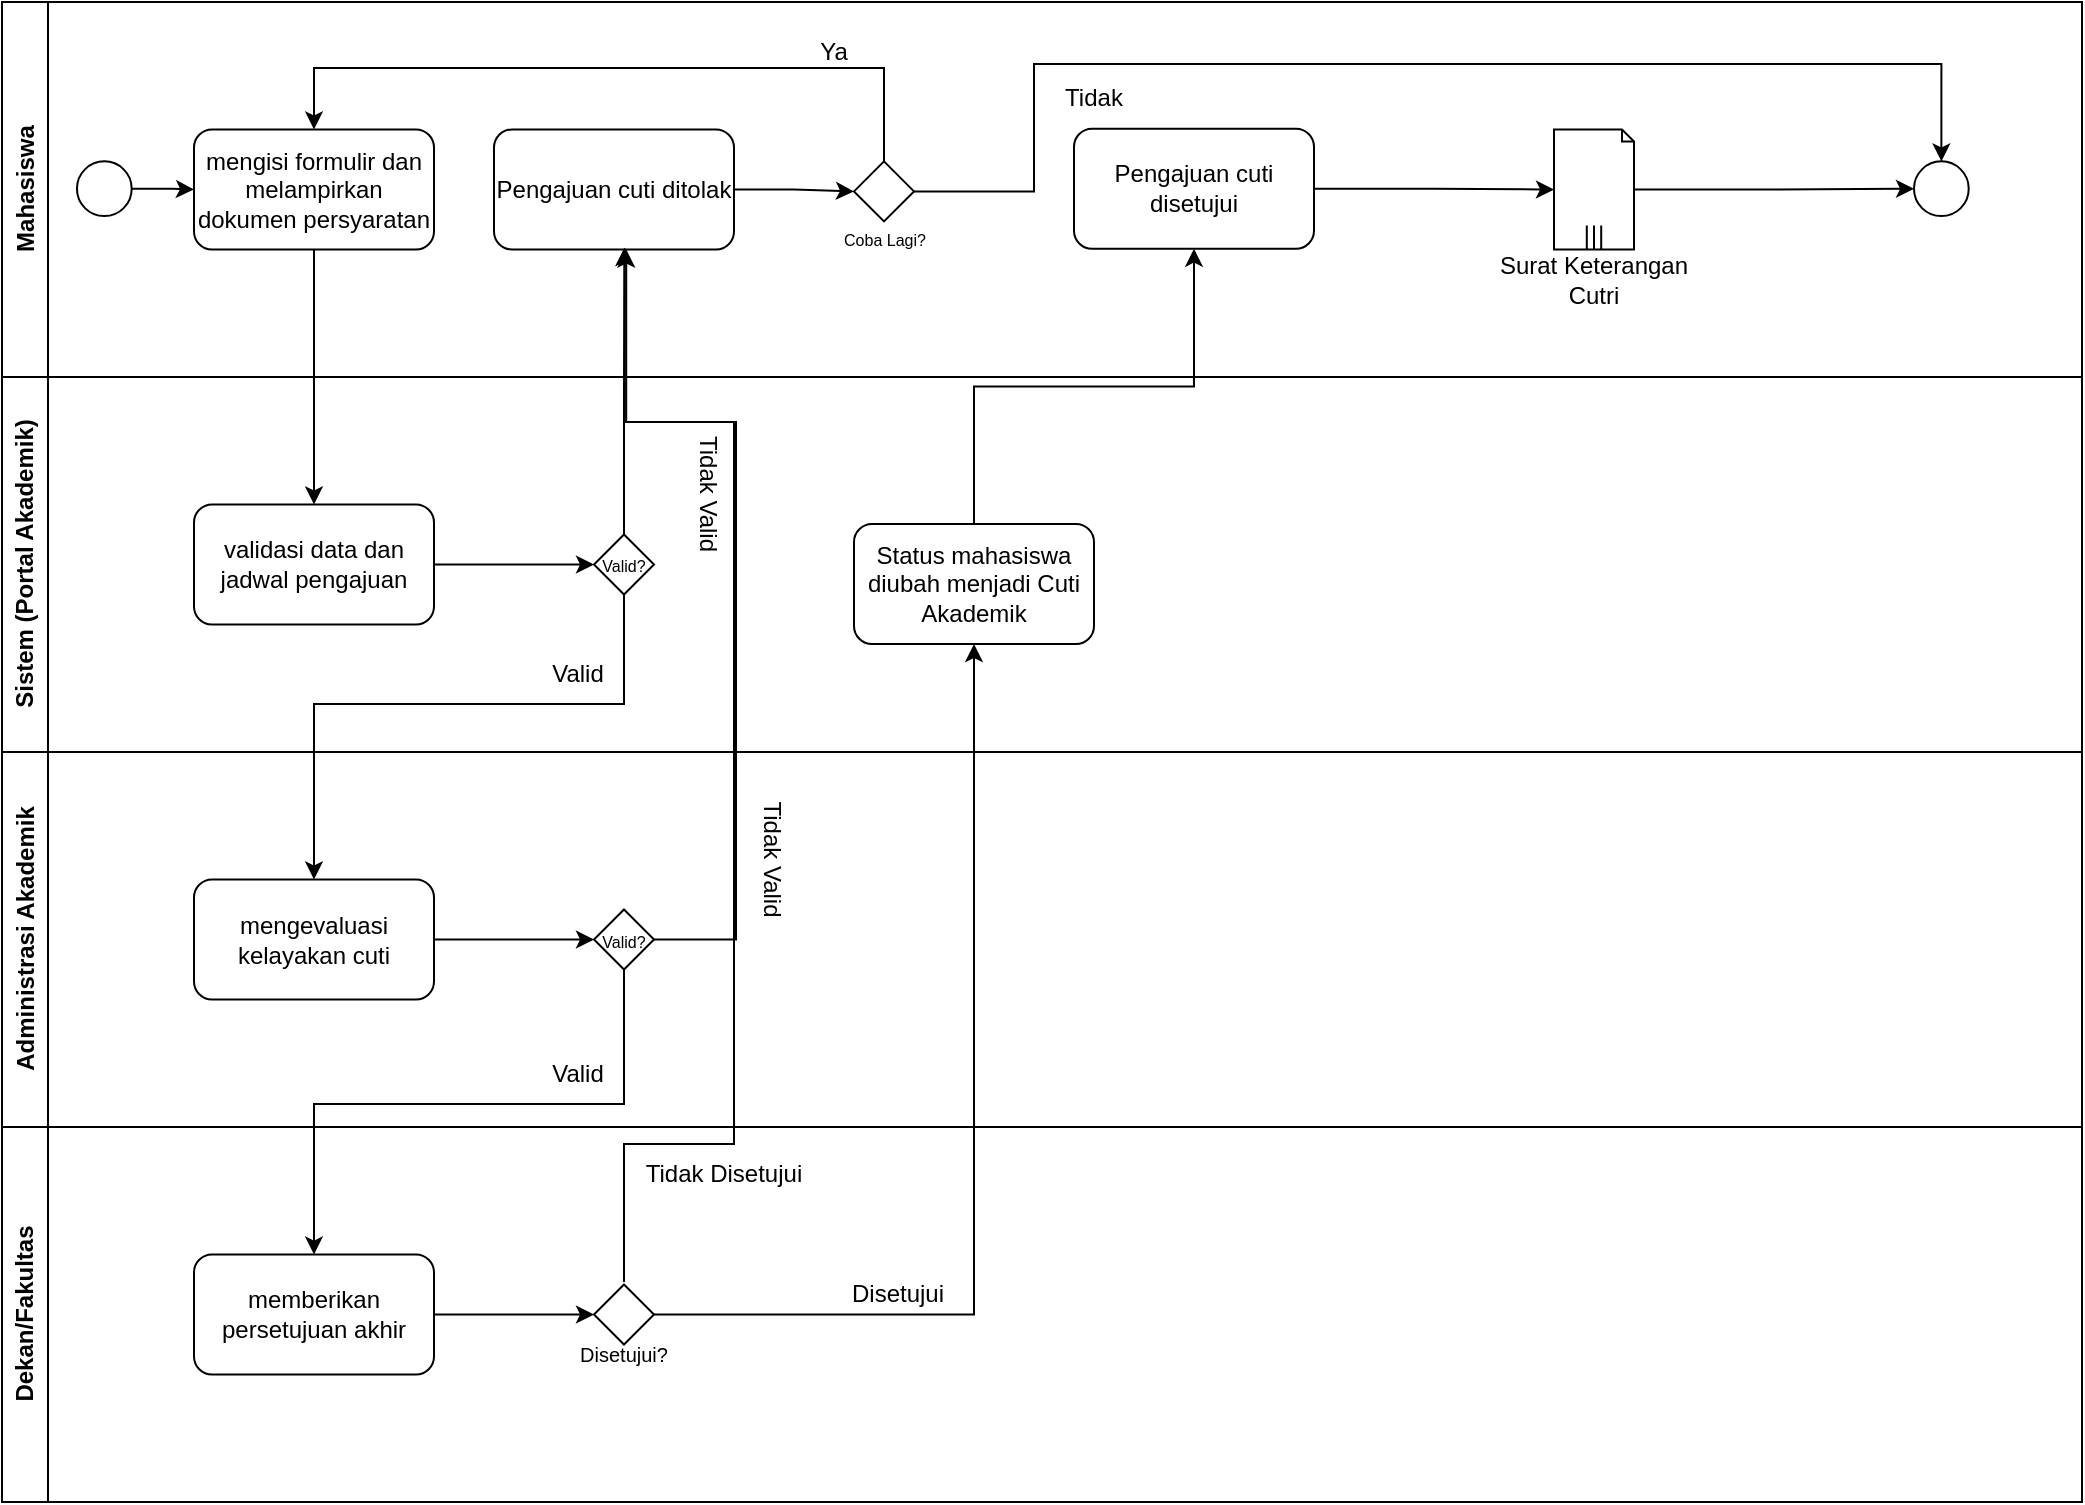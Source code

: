 <mxfile version="25.0.3">
  <diagram name="Page-1" id="BjApkS79TwbXNeSLSTTN">
    <mxGraphModel dx="1283" dy="526" grid="1" gridSize="10" guides="1" tooltips="1" connect="1" arrows="1" fold="1" page="1" pageScale="1" pageWidth="1169" pageHeight="827" math="0" shadow="0">
      <root>
        <mxCell id="0" />
        <mxCell id="1" parent="0" />
        <mxCell id="v-0i3Sbv1FWppjtMG9sE-29" value="" style="group" parent="1" vertex="1" connectable="0">
          <mxGeometry x="64" y="10" width="1040" height="750" as="geometry" />
        </mxCell>
        <mxCell id="v-0i3Sbv1FWppjtMG9sE-2" value="Sistem (Portal Akademik)" style="swimlane;horizontal=0;whiteSpace=wrap;html=1;" parent="v-0i3Sbv1FWppjtMG9sE-29" vertex="1">
          <mxGeometry y="187.5" width="1040" height="187.5" as="geometry" />
        </mxCell>
        <mxCell id="5QpChB2qaHGC12MOCWOk-18" value="" style="edgeStyle=orthogonalEdgeStyle;rounded=0;orthogonalLoop=1;jettySize=auto;html=1;exitX=1;exitY=0.5;exitDx=0;exitDy=0;entryX=0;entryY=0.5;entryDx=0;entryDy=0;" parent="v-0i3Sbv1FWppjtMG9sE-2" source="TfXreTcqLr2SSL9LbqMF-8" target="TfXreTcqLr2SSL9LbqMF-10" edge="1">
          <mxGeometry relative="1" as="geometry">
            <mxPoint x="216" y="93.75" as="sourcePoint" />
            <mxPoint x="286" y="93.75" as="targetPoint" />
          </mxGeometry>
        </mxCell>
        <mxCell id="5QpChB2qaHGC12MOCWOk-22" value="Tidak Valid" style="text;html=1;align=center;verticalAlign=middle;whiteSpace=wrap;rounded=0;rotation=90;" parent="v-0i3Sbv1FWppjtMG9sE-2" vertex="1">
          <mxGeometry x="316" y="43.5" width="74" height="30" as="geometry" />
        </mxCell>
        <mxCell id="5QpChB2qaHGC12MOCWOk-25" value="Valid" style="text;html=1;align=center;verticalAlign=middle;whiteSpace=wrap;rounded=0;rotation=0;" parent="v-0i3Sbv1FWppjtMG9sE-2" vertex="1">
          <mxGeometry x="266" y="133.75" width="44" height="30" as="geometry" />
        </mxCell>
        <mxCell id="TfXreTcqLr2SSL9LbqMF-8" value="validasi data dan jadwal pengajuan" style="rounded=1;whiteSpace=wrap;html=1;" parent="v-0i3Sbv1FWppjtMG9sE-2" vertex="1">
          <mxGeometry x="96" y="63.75" width="120" height="60" as="geometry" />
        </mxCell>
        <mxCell id="TfXreTcqLr2SSL9LbqMF-10" value="" style="rhombus;whiteSpace=wrap;html=1;" parent="v-0i3Sbv1FWppjtMG9sE-2" vertex="1">
          <mxGeometry x="296" y="78.75" width="30" height="30" as="geometry" />
        </mxCell>
        <mxCell id="TfXreTcqLr2SSL9LbqMF-14" value="Status mahasiswa diubah menjadi Cuti Akademik" style="rounded=1;whiteSpace=wrap;html=1;" parent="v-0i3Sbv1FWppjtMG9sE-2" vertex="1">
          <mxGeometry x="426" y="73.5" width="120" height="60" as="geometry" />
        </mxCell>
        <mxCell id="TfXreTcqLr2SSL9LbqMF-19" value="&lt;font style=&quot;font-size: 8px;&quot;&gt;Valid?&lt;/font&gt;" style="text;html=1;align=center;verticalAlign=middle;whiteSpace=wrap;rounded=0;rotation=0;" parent="v-0i3Sbv1FWppjtMG9sE-2" vertex="1">
          <mxGeometry x="289" y="78.75" width="44" height="30" as="geometry" />
        </mxCell>
        <mxCell id="v-0i3Sbv1FWppjtMG9sE-3" value="Mahasiswa" style="swimlane;horizontal=0;whiteSpace=wrap;html=1;" parent="v-0i3Sbv1FWppjtMG9sE-29" vertex="1">
          <mxGeometry width="1040" height="187.5" as="geometry" />
        </mxCell>
        <mxCell id="5QpChB2qaHGC12MOCWOk-14" style="edgeStyle=orthogonalEdgeStyle;rounded=0;orthogonalLoop=1;jettySize=auto;html=1;entryX=0;entryY=0.5;entryDx=0;entryDy=0;" parent="v-0i3Sbv1FWppjtMG9sE-3" source="v-0i3Sbv1FWppjtMG9sE-5" target="TfXreTcqLr2SSL9LbqMF-1" edge="1">
          <mxGeometry relative="1" as="geometry">
            <mxPoint x="96" y="93.4" as="targetPoint" />
          </mxGeometry>
        </mxCell>
        <mxCell id="v-0i3Sbv1FWppjtMG9sE-5" value="" style="ellipse;whiteSpace=wrap;html=1;aspect=fixed;" parent="v-0i3Sbv1FWppjtMG9sE-3" vertex="1">
          <mxGeometry x="37.477" y="79.687" width="27.368" height="27.368" as="geometry" />
        </mxCell>
        <mxCell id="v-0i3Sbv1FWppjtMG9sE-41" value="" style="ellipse;whiteSpace=wrap;html=1;aspect=fixed;" parent="v-0i3Sbv1FWppjtMG9sE-3" vertex="1">
          <mxGeometry x="955.997" y="79.687" width="27.368" height="27.368" as="geometry" />
        </mxCell>
        <mxCell id="5QpChB2qaHGC12MOCWOk-38" value="" style="edgeStyle=orthogonalEdgeStyle;rounded=0;orthogonalLoop=1;jettySize=auto;html=1;entryX=0;entryY=0.5;entryDx=0;entryDy=0;" parent="v-0i3Sbv1FWppjtMG9sE-3" source="TfXreTcqLr2SSL9LbqMF-2" target="TfXreTcqLr2SSL9LbqMF-5" edge="1">
          <mxGeometry relative="1" as="geometry">
            <mxPoint x="371" y="93.4" as="sourcePoint" />
            <mxPoint x="426" y="94" as="targetPoint" />
          </mxGeometry>
        </mxCell>
        <mxCell id="5QpChB2qaHGC12MOCWOk-40" style="edgeStyle=orthogonalEdgeStyle;rounded=0;orthogonalLoop=1;jettySize=auto;html=1;entryX=0.5;entryY=0;entryDx=0;entryDy=0;exitX=1;exitY=0.5;exitDx=0;exitDy=0;" parent="v-0i3Sbv1FWppjtMG9sE-3" source="TfXreTcqLr2SSL9LbqMF-5" target="v-0i3Sbv1FWppjtMG9sE-41" edge="1">
          <mxGeometry relative="1" as="geometry">
            <Array as="points">
              <mxPoint x="516" y="95" />
              <mxPoint x="516" y="31" />
              <mxPoint x="970" y="31" />
            </Array>
            <mxPoint x="465.962" y="93.788" as="sourcePoint" />
          </mxGeometry>
        </mxCell>
        <mxCell id="5QpChB2qaHGC12MOCWOk-39" style="edgeStyle=orthogonalEdgeStyle;rounded=0;orthogonalLoop=1;jettySize=auto;html=1;entryX=0.5;entryY=0;entryDx=0;entryDy=0;exitX=0.5;exitY=0;exitDx=0;exitDy=0;" parent="v-0i3Sbv1FWppjtMG9sE-3" source="TfXreTcqLr2SSL9LbqMF-5" target="TfXreTcqLr2SSL9LbqMF-1" edge="1">
          <mxGeometry relative="1" as="geometry">
            <Array as="points">
              <mxPoint x="441" y="33" />
              <mxPoint x="156" y="33" />
            </Array>
            <mxPoint x="441.03" y="68.78" as="sourcePoint" />
            <mxPoint x="156" y="53.37" as="targetPoint" />
          </mxGeometry>
        </mxCell>
        <mxCell id="5QpChB2qaHGC12MOCWOk-57" style="edgeStyle=orthogonalEdgeStyle;rounded=0;orthogonalLoop=1;jettySize=auto;html=1;entryX=0;entryY=0.5;entryDx=0;entryDy=0;" parent="v-0i3Sbv1FWppjtMG9sE-3" source="5QpChB2qaHGC12MOCWOk-55" target="v-0i3Sbv1FWppjtMG9sE-41" edge="1">
          <mxGeometry relative="1" as="geometry" />
        </mxCell>
        <mxCell id="5QpChB2qaHGC12MOCWOk-55" value="" style="shape=mxgraph.bpmn.data;labelPosition=center;verticalLabelPosition=bottom;align=center;verticalAlign=top;size=6;html=1;bpmnTransferType=none;isCollection=1;" parent="v-0i3Sbv1FWppjtMG9sE-3" vertex="1">
          <mxGeometry x="776" y="63.75" width="40" height="60" as="geometry" />
        </mxCell>
        <mxCell id="5QpChB2qaHGC12MOCWOk-58" value="Surat Keterangan Cutri" style="text;html=1;align=center;verticalAlign=middle;whiteSpace=wrap;rounded=0;" parent="v-0i3Sbv1FWppjtMG9sE-3" vertex="1">
          <mxGeometry x="734" y="123.75" width="124" height="30" as="geometry" />
        </mxCell>
        <mxCell id="TfXreTcqLr2SSL9LbqMF-1" value="mengisi formulir dan melampirkan dokumen persyaratan" style="rounded=1;whiteSpace=wrap;html=1;" parent="v-0i3Sbv1FWppjtMG9sE-3" vertex="1">
          <mxGeometry x="96" y="63.75" width="120" height="60" as="geometry" />
        </mxCell>
        <mxCell id="TfXreTcqLr2SSL9LbqMF-2" value="Pengajuan cuti ditolak" style="rounded=1;whiteSpace=wrap;html=1;" parent="v-0i3Sbv1FWppjtMG9sE-3" vertex="1">
          <mxGeometry x="246" y="63.75" width="120" height="60" as="geometry" />
        </mxCell>
        <mxCell id="TfXreTcqLr2SSL9LbqMF-5" value="" style="rhombus;whiteSpace=wrap;html=1;" parent="v-0i3Sbv1FWppjtMG9sE-3" vertex="1">
          <mxGeometry x="426" y="79.69" width="30" height="30" as="geometry" />
        </mxCell>
        <mxCell id="TfXreTcqLr2SSL9LbqMF-6" value="Pengajuan cuti disetujui" style="rounded=1;whiteSpace=wrap;html=1;" parent="v-0i3Sbv1FWppjtMG9sE-3" vertex="1">
          <mxGeometry x="536" y="63.37" width="120" height="60" as="geometry" />
        </mxCell>
        <mxCell id="TfXreTcqLr2SSL9LbqMF-7" style="edgeStyle=orthogonalEdgeStyle;rounded=0;orthogonalLoop=1;jettySize=auto;html=1;entryX=0;entryY=0.5;entryDx=0;entryDy=0;entryPerimeter=0;" parent="v-0i3Sbv1FWppjtMG9sE-3" source="TfXreTcqLr2SSL9LbqMF-6" target="5QpChB2qaHGC12MOCWOk-55" edge="1">
          <mxGeometry relative="1" as="geometry" />
        </mxCell>
        <mxCell id="TfXreTcqLr2SSL9LbqMF-16" value="&lt;font style=&quot;font-size: 8px;&quot;&gt;Coba Lagi?&lt;/font&gt;" style="text;html=1;align=center;verticalAlign=middle;whiteSpace=wrap;rounded=0;" parent="v-0i3Sbv1FWppjtMG9sE-3" vertex="1">
          <mxGeometry x="401.5" y="109.69" width="79" height="17.06" as="geometry" />
        </mxCell>
        <mxCell id="7OEEQV7NuDaQ2OSt72wN-1" value="Ya" style="text;html=1;align=center;verticalAlign=middle;whiteSpace=wrap;rounded=0;" vertex="1" parent="v-0i3Sbv1FWppjtMG9sE-3">
          <mxGeometry x="386" y="10" width="60" height="30" as="geometry" />
        </mxCell>
        <mxCell id="7OEEQV7NuDaQ2OSt72wN-2" value="Tidak" style="text;html=1;align=center;verticalAlign=middle;whiteSpace=wrap;rounded=0;" vertex="1" parent="v-0i3Sbv1FWppjtMG9sE-3">
          <mxGeometry x="516" y="33.37" width="60" height="30" as="geometry" />
        </mxCell>
        <mxCell id="v-0i3Sbv1FWppjtMG9sE-4" value="Administrasi Akademik" style="swimlane;horizontal=0;whiteSpace=wrap;html=1;startSize=23;" parent="v-0i3Sbv1FWppjtMG9sE-29" vertex="1">
          <mxGeometry y="375.0" width="1040" height="187.5" as="geometry" />
        </mxCell>
        <mxCell id="5QpChB2qaHGC12MOCWOk-27" style="edgeStyle=orthogonalEdgeStyle;rounded=0;orthogonalLoop=1;jettySize=auto;html=1;exitX=1;exitY=0.5;exitDx=0;exitDy=0;entryX=0;entryY=0.5;entryDx=0;entryDy=0;" parent="v-0i3Sbv1FWppjtMG9sE-4" source="TfXreTcqLr2SSL9LbqMF-9" target="TfXreTcqLr2SSL9LbqMF-11" edge="1">
          <mxGeometry relative="1" as="geometry">
            <mxPoint x="216" y="93.75" as="sourcePoint" />
            <mxPoint x="286" y="93.75" as="targetPoint" />
          </mxGeometry>
        </mxCell>
        <mxCell id="5QpChB2qaHGC12MOCWOk-33" value="Tidak Valid" style="text;html=1;align=center;verticalAlign=middle;whiteSpace=wrap;rounded=0;rotation=90;" parent="v-0i3Sbv1FWppjtMG9sE-4" vertex="1">
          <mxGeometry x="348" y="38.75" width="74" height="30" as="geometry" />
        </mxCell>
        <mxCell id="5QpChB2qaHGC12MOCWOk-44" value="Valid" style="text;html=1;align=center;verticalAlign=middle;whiteSpace=wrap;rounded=0;rotation=0;" parent="v-0i3Sbv1FWppjtMG9sE-4" vertex="1">
          <mxGeometry x="266" y="146.0" width="44" height="30" as="geometry" />
        </mxCell>
        <mxCell id="TfXreTcqLr2SSL9LbqMF-9" value="mengevaluasi kelayakan cuti" style="rounded=1;whiteSpace=wrap;html=1;" parent="v-0i3Sbv1FWppjtMG9sE-4" vertex="1">
          <mxGeometry x="96" y="63.75" width="120" height="60" as="geometry" />
        </mxCell>
        <mxCell id="TfXreTcqLr2SSL9LbqMF-11" value="" style="rhombus;whiteSpace=wrap;html=1;" parent="v-0i3Sbv1FWppjtMG9sE-4" vertex="1">
          <mxGeometry x="296" y="78.75" width="30" height="30" as="geometry" />
        </mxCell>
        <mxCell id="TfXreTcqLr2SSL9LbqMF-21" value="&lt;font style=&quot;font-size: 8px;&quot;&gt;Valid?&lt;/font&gt;" style="text;html=1;align=center;verticalAlign=middle;whiteSpace=wrap;rounded=0;rotation=0;" parent="v-0i3Sbv1FWppjtMG9sE-4" vertex="1">
          <mxGeometry x="289" y="78.75" width="44" height="30" as="geometry" />
        </mxCell>
        <mxCell id="v-0i3Sbv1FWppjtMG9sE-27" value="&lt;div&gt;Dekan/Fakultas&lt;/div&gt;" style="swimlane;horizontal=0;whiteSpace=wrap;html=1;startSize=23;" parent="v-0i3Sbv1FWppjtMG9sE-29" vertex="1">
          <mxGeometry y="562.5" width="1040" height="187.5" as="geometry" />
        </mxCell>
        <mxCell id="5QpChB2qaHGC12MOCWOk-46" style="edgeStyle=orthogonalEdgeStyle;rounded=0;orthogonalLoop=1;jettySize=auto;html=1;entryX=0;entryY=0.5;entryDx=0;entryDy=0;" parent="v-0i3Sbv1FWppjtMG9sE-27" source="TfXreTcqLr2SSL9LbqMF-13" target="TfXreTcqLr2SSL9LbqMF-12" edge="1">
          <mxGeometry relative="1" as="geometry">
            <mxPoint x="216" y="93.553" as="sourcePoint" />
            <mxPoint x="286" y="93.5" as="targetPoint" />
          </mxGeometry>
        </mxCell>
        <mxCell id="5QpChB2qaHGC12MOCWOk-51" value="Tidak Disetujui" style="text;html=1;align=center;verticalAlign=middle;whiteSpace=wrap;rounded=0;rotation=0;" parent="v-0i3Sbv1FWppjtMG9sE-27" vertex="1">
          <mxGeometry x="316" y="8.5" width="90" height="30" as="geometry" />
        </mxCell>
        <mxCell id="5QpChB2qaHGC12MOCWOk-52" value="Disetujui" style="text;html=1;align=center;verticalAlign=middle;whiteSpace=wrap;rounded=0;rotation=0;" parent="v-0i3Sbv1FWppjtMG9sE-27" vertex="1">
          <mxGeometry x="410" y="68.5" width="76" height="30" as="geometry" />
        </mxCell>
        <mxCell id="TfXreTcqLr2SSL9LbqMF-12" value="" style="rhombus;whiteSpace=wrap;html=1;" parent="v-0i3Sbv1FWppjtMG9sE-27" vertex="1">
          <mxGeometry x="296" y="78.75" width="30" height="30" as="geometry" />
        </mxCell>
        <mxCell id="TfXreTcqLr2SSL9LbqMF-13" value="memberikan persetujuan akhir" style="rounded=1;whiteSpace=wrap;html=1;" parent="v-0i3Sbv1FWppjtMG9sE-27" vertex="1">
          <mxGeometry x="96" y="63.75" width="120" height="60" as="geometry" />
        </mxCell>
        <mxCell id="TfXreTcqLr2SSL9LbqMF-22" value="&lt;font style=&quot;font-size: 10px;&quot;&gt;Disetujui?&lt;/font&gt;" style="text;html=1;align=center;verticalAlign=middle;whiteSpace=wrap;rounded=0;rotation=0;" parent="v-0i3Sbv1FWppjtMG9sE-27" vertex="1">
          <mxGeometry x="289" y="98.5" width="44" height="30" as="geometry" />
        </mxCell>
        <mxCell id="5QpChB2qaHGC12MOCWOk-16" value="" style="edgeStyle=orthogonalEdgeStyle;rounded=0;orthogonalLoop=1;jettySize=auto;html=1;exitX=0.5;exitY=1;exitDx=0;exitDy=0;entryX=0.5;entryY=0;entryDx=0;entryDy=0;" parent="v-0i3Sbv1FWppjtMG9sE-29" source="TfXreTcqLr2SSL9LbqMF-1" target="TfXreTcqLr2SSL9LbqMF-8" edge="1">
          <mxGeometry relative="1" as="geometry">
            <mxPoint x="156" y="133.37" as="sourcePoint" />
            <mxPoint x="156" y="241.25" as="targetPoint" />
          </mxGeometry>
        </mxCell>
        <mxCell id="5QpChB2qaHGC12MOCWOk-24" style="edgeStyle=orthogonalEdgeStyle;rounded=0;orthogonalLoop=1;jettySize=auto;html=1;entryX=0.5;entryY=0;entryDx=0;entryDy=0;exitX=0.5;exitY=1;exitDx=0;exitDy=0;" parent="v-0i3Sbv1FWppjtMG9sE-29" source="TfXreTcqLr2SSL9LbqMF-10" target="TfXreTcqLr2SSL9LbqMF-9" edge="1">
          <mxGeometry relative="1" as="geometry">
            <Array as="points">
              <mxPoint x="311" y="351" />
              <mxPoint x="156" y="351" />
            </Array>
            <mxPoint x="311.053" y="306.197" as="sourcePoint" />
            <mxPoint x="156" y="428.75" as="targetPoint" />
          </mxGeometry>
        </mxCell>
        <mxCell id="5QpChB2qaHGC12MOCWOk-42" style="edgeStyle=orthogonalEdgeStyle;rounded=0;orthogonalLoop=1;jettySize=auto;html=1;exitX=0.5;exitY=1;exitDx=0;exitDy=0;entryX=0.5;entryY=0;entryDx=0;entryDy=0;" parent="v-0i3Sbv1FWppjtMG9sE-29" source="TfXreTcqLr2SSL9LbqMF-11" target="TfXreTcqLr2SSL9LbqMF-13" edge="1">
          <mxGeometry relative="1" as="geometry">
            <Array as="points">
              <mxPoint x="311" y="551" />
              <mxPoint x="156" y="551" />
              <mxPoint x="156" y="626" />
            </Array>
            <mxPoint x="311.053" y="493.697" as="sourcePoint" />
            <mxPoint x="156" y="616" as="targetPoint" />
          </mxGeometry>
        </mxCell>
        <mxCell id="5QpChB2qaHGC12MOCWOk-48" style="edgeStyle=orthogonalEdgeStyle;rounded=0;orthogonalLoop=1;jettySize=auto;html=1;exitX=1;exitY=0.5;exitDx=0;exitDy=0;entryX=0.5;entryY=1;entryDx=0;entryDy=0;" parent="v-0i3Sbv1FWppjtMG9sE-29" source="TfXreTcqLr2SSL9LbqMF-12" target="TfXreTcqLr2SSL9LbqMF-14" edge="1">
          <mxGeometry relative="1" as="geometry">
            <mxPoint x="335.947" y="656.053" as="sourcePoint" />
            <mxPoint x="482.0" y="321.25" as="targetPoint" />
          </mxGeometry>
        </mxCell>
        <mxCell id="5QpChB2qaHGC12MOCWOk-62" style="edgeStyle=orthogonalEdgeStyle;rounded=0;orthogonalLoop=1;jettySize=auto;html=1;entryX=0.551;entryY=1;entryDx=0;entryDy=0;entryPerimeter=0;exitX=1;exitY=0.5;exitDx=0;exitDy=0;" parent="v-0i3Sbv1FWppjtMG9sE-29" source="TfXreTcqLr2SSL9LbqMF-11" target="TfXreTcqLr2SSL9LbqMF-2" edge="1">
          <mxGeometry relative="1" as="geometry">
            <mxPoint x="326.75" y="479" as="sourcePoint" />
            <mxPoint x="312" y="133.37" as="targetPoint" />
            <Array as="points">
              <mxPoint x="367" y="469" />
              <mxPoint x="367" y="210" />
              <mxPoint x="312" y="210" />
            </Array>
          </mxGeometry>
        </mxCell>
        <mxCell id="5QpChB2qaHGC12MOCWOk-63" style="edgeStyle=orthogonalEdgeStyle;rounded=0;orthogonalLoop=1;jettySize=auto;html=1;entryX=0.544;entryY=0.986;entryDx=0;entryDy=0;entryPerimeter=0;" parent="v-0i3Sbv1FWppjtMG9sE-29" target="TfXreTcqLr2SSL9LbqMF-2" edge="1">
          <mxGeometry relative="1" as="geometry">
            <Array as="points">
              <mxPoint x="311" y="571" />
              <mxPoint x="366" y="571" />
              <mxPoint x="366" y="210" />
              <mxPoint x="311" y="210" />
            </Array>
            <mxPoint x="311" y="640" as="sourcePoint" />
            <mxPoint x="311" y="133.37" as="targetPoint" />
          </mxGeometry>
        </mxCell>
        <mxCell id="5QpChB2qaHGC12MOCWOk-61" style="edgeStyle=orthogonalEdgeStyle;rounded=0;orthogonalLoop=1;jettySize=auto;html=1;entryX=0.544;entryY=0.986;entryDx=0;entryDy=0;entryPerimeter=0;exitX=0.5;exitY=0;exitDx=0;exitDy=0;" parent="v-0i3Sbv1FWppjtMG9sE-29" source="TfXreTcqLr2SSL9LbqMF-10" target="TfXreTcqLr2SSL9LbqMF-2" edge="1">
          <mxGeometry relative="1" as="geometry">
            <mxPoint x="311.053" y="256.303" as="sourcePoint" />
            <mxPoint x="311" y="133.37" as="targetPoint" />
          </mxGeometry>
        </mxCell>
        <mxCell id="TfXreTcqLr2SSL9LbqMF-15" style="edgeStyle=orthogonalEdgeStyle;rounded=0;orthogonalLoop=1;jettySize=auto;html=1;entryX=0.5;entryY=1;entryDx=0;entryDy=0;" parent="v-0i3Sbv1FWppjtMG9sE-29" source="TfXreTcqLr2SSL9LbqMF-14" target="TfXreTcqLr2SSL9LbqMF-6" edge="1">
          <mxGeometry relative="1" as="geometry" />
        </mxCell>
      </root>
    </mxGraphModel>
  </diagram>
</mxfile>
